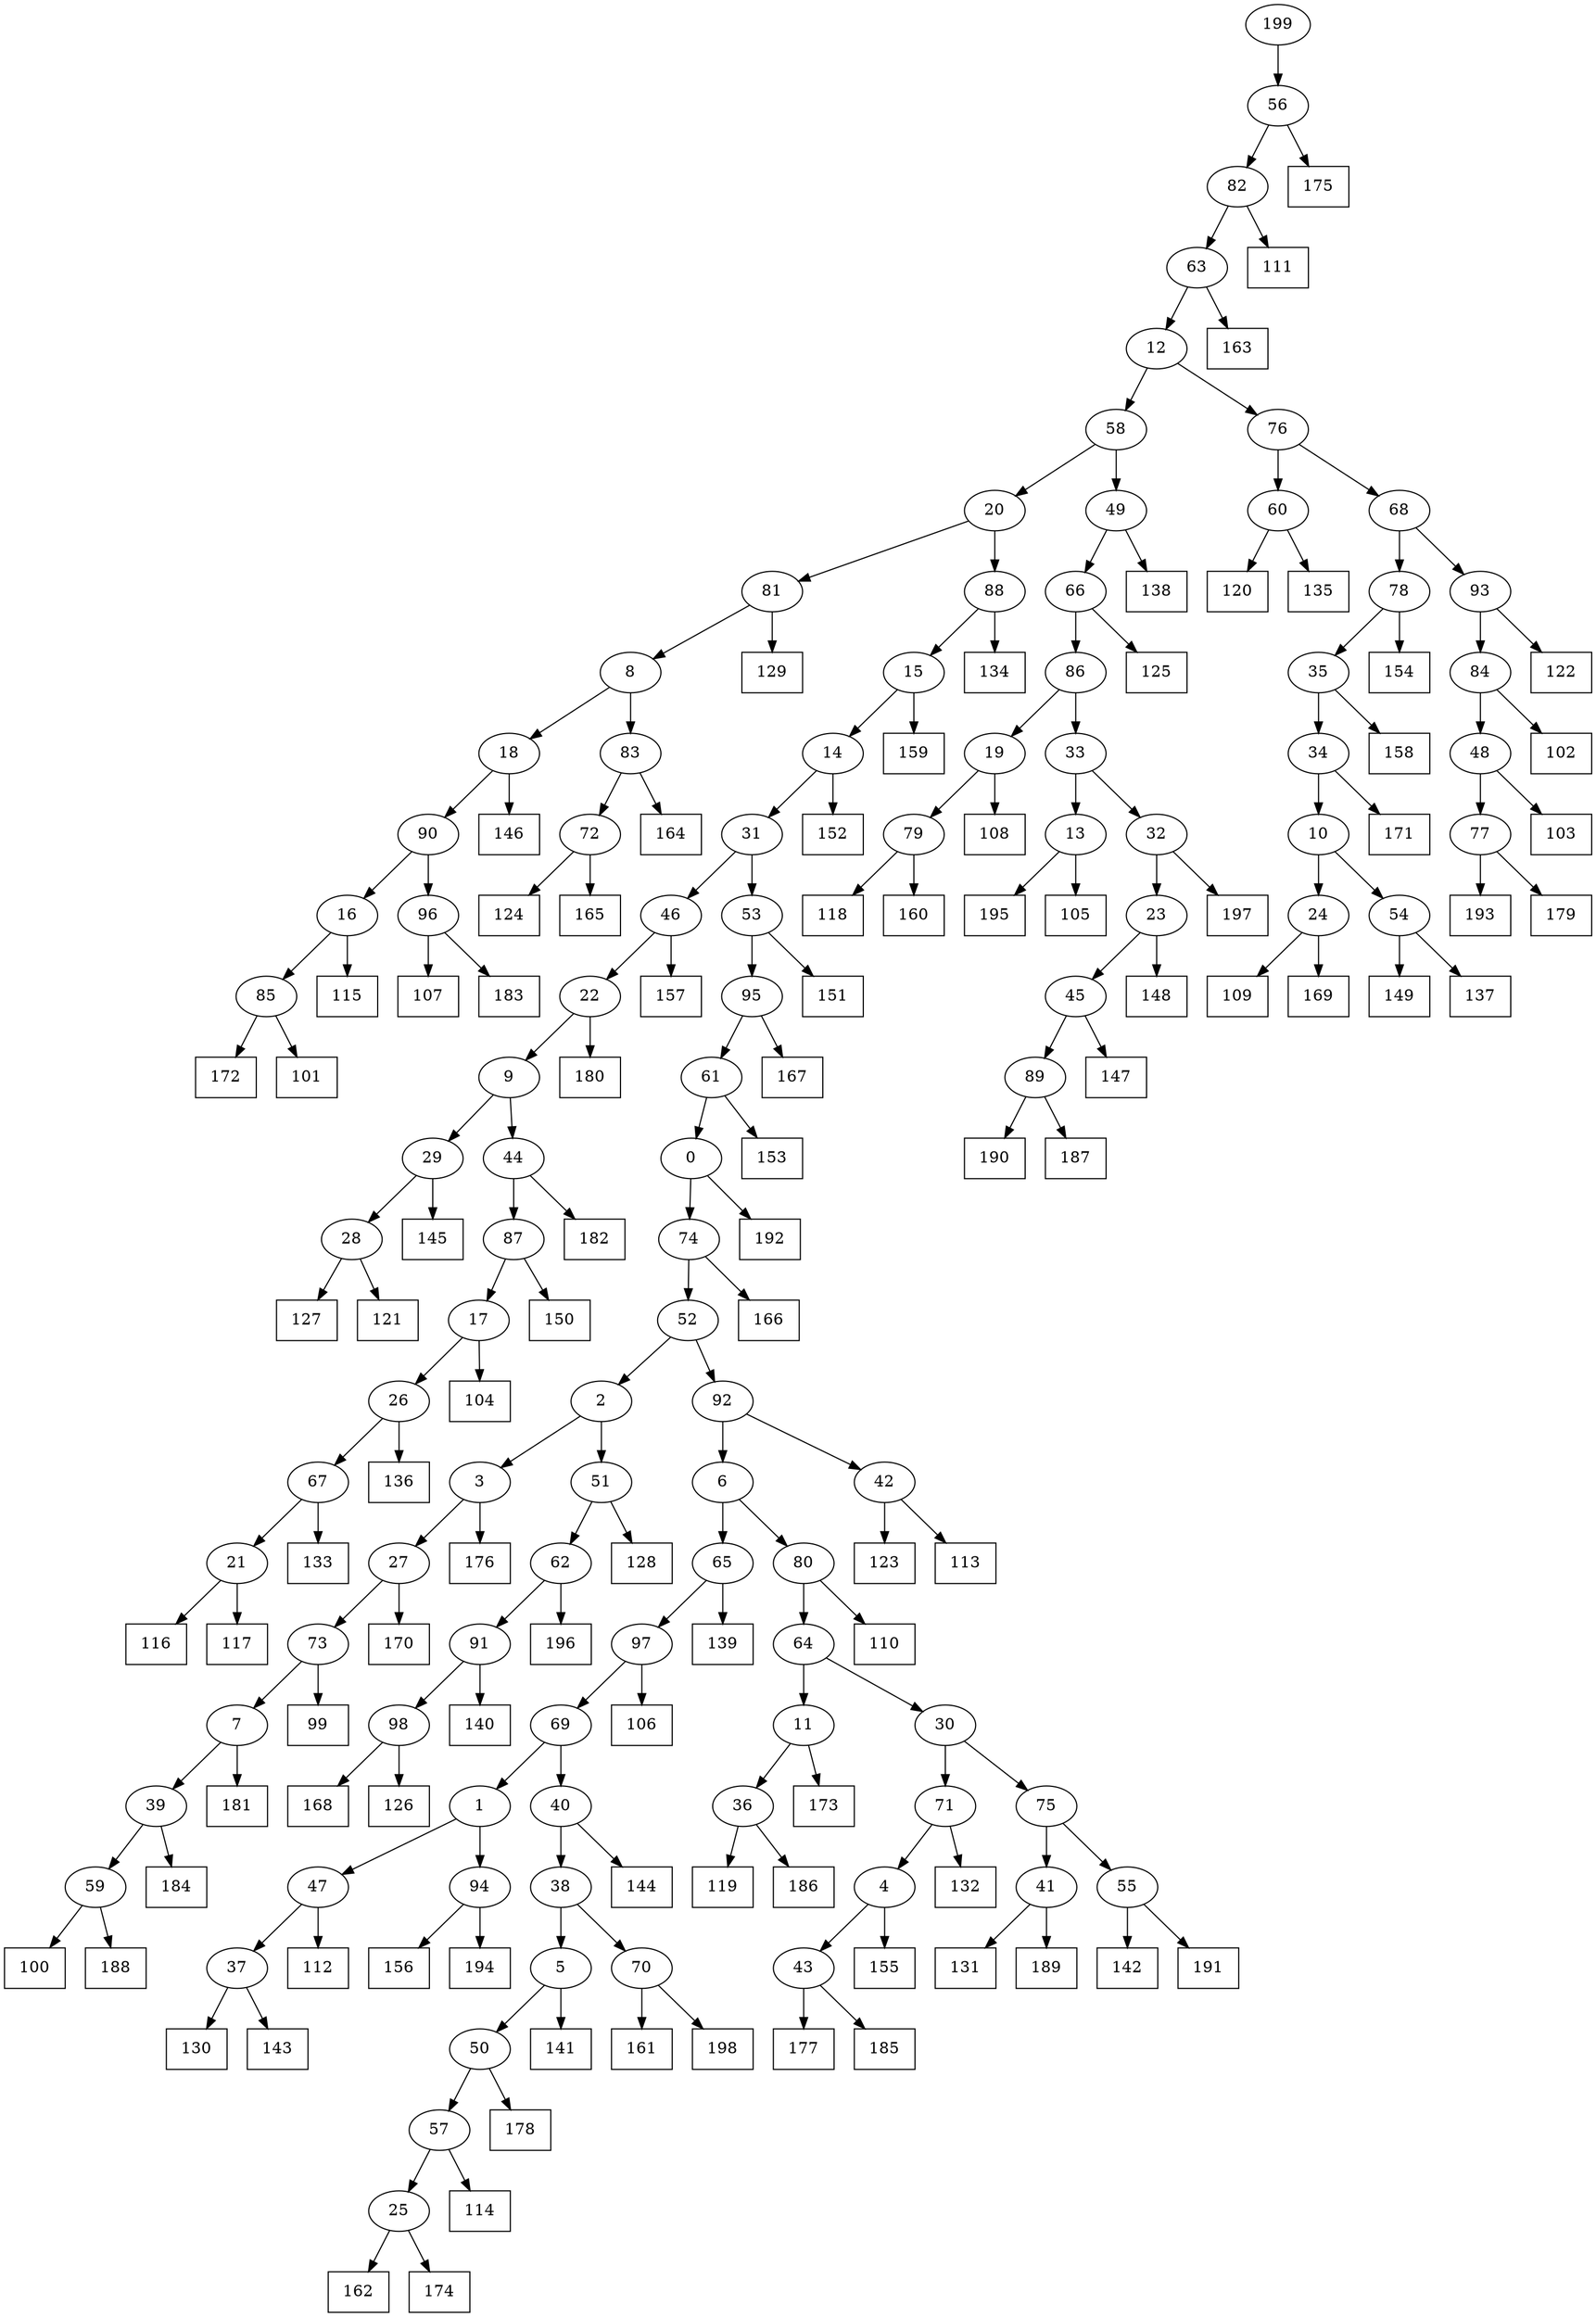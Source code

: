 digraph G {
0[label="0"];
1[label="1"];
2[label="2"];
3[label="3"];
4[label="4"];
5[label="5"];
6[label="6"];
7[label="7"];
8[label="8"];
9[label="9"];
10[label="10"];
11[label="11"];
12[label="12"];
13[label="13"];
14[label="14"];
15[label="15"];
16[label="16"];
17[label="17"];
18[label="18"];
19[label="19"];
20[label="20"];
21[label="21"];
22[label="22"];
23[label="23"];
24[label="24"];
25[label="25"];
26[label="26"];
27[label="27"];
28[label="28"];
29[label="29"];
30[label="30"];
31[label="31"];
32[label="32"];
33[label="33"];
34[label="34"];
35[label="35"];
36[label="36"];
37[label="37"];
38[label="38"];
39[label="39"];
40[label="40"];
41[label="41"];
42[label="42"];
43[label="43"];
44[label="44"];
45[label="45"];
46[label="46"];
47[label="47"];
48[label="48"];
49[label="49"];
50[label="50"];
51[label="51"];
52[label="52"];
53[label="53"];
54[label="54"];
55[label="55"];
56[label="56"];
57[label="57"];
58[label="58"];
59[label="59"];
60[label="60"];
61[label="61"];
62[label="62"];
63[label="63"];
64[label="64"];
65[label="65"];
66[label="66"];
67[label="67"];
68[label="68"];
69[label="69"];
70[label="70"];
71[label="71"];
72[label="72"];
73[label="73"];
74[label="74"];
75[label="75"];
76[label="76"];
77[label="77"];
78[label="78"];
79[label="79"];
80[label="80"];
81[label="81"];
82[label="82"];
83[label="83"];
84[label="84"];
85[label="85"];
86[label="86"];
87[label="87"];
88[label="88"];
89[label="89"];
90[label="90"];
91[label="91"];
92[label="92"];
93[label="93"];
94[label="94"];
95[label="95"];
96[label="96"];
97[label="97"];
98[label="98"];
99[shape=box,label="124"];
100[shape=box,label="149"];
101[shape=box,label="137"];
102[shape=box,label="104"];
103[shape=box,label="130"];
104[shape=box,label="99"];
105[shape=box,label="143"];
106[shape=box,label="162"];
107[shape=box,label="131"];
108[shape=box,label="147"];
109[shape=box,label="110"];
110[shape=box,label="108"];
111[shape=box,label="196"];
112[shape=box,label="100"];
113[shape=box,label="176"];
114[shape=box,label="139"];
115[shape=box,label="115"];
116[shape=box,label="192"];
117[shape=box,label="112"];
118[shape=box,label="156"];
119[shape=box,label="197"];
120[shape=box,label="168"];
121[shape=box,label="122"];
122[shape=box,label="119"];
123[shape=box,label="153"];
124[shape=box,label="193"];
125[shape=box,label="154"];
126[shape=box,label="188"];
127[shape=box,label="195"];
128[shape=box,label="166"];
129[shape=box,label="103"];
130[shape=box,label="123"];
131[shape=box,label="128"];
132[shape=box,label="161"];
133[shape=box,label="163"];
134[shape=box,label="138"];
135[shape=box,label="140"];
136[shape=box,label="134"];
137[shape=box,label="189"];
138[shape=box,label="158"];
139[shape=box,label="172"];
140[shape=box,label="145"];
141[shape=box,label="177"];
142[shape=box,label="142"];
143[shape=box,label="109"];
144[shape=box,label="111"];
145[shape=box,label="186"];
146[shape=box,label="107"];
147[shape=box,label="190"];
148[shape=box,label="178"];
149[shape=box,label="125"];
150[shape=box,label="155"];
151[shape=box,label="106"];
152[shape=box,label="187"];
153[shape=box,label="157"];
154[shape=box,label="191"];
155[shape=box,label="116"];
156[shape=box,label="151"];
157[shape=box,label="150"];
158[shape=box,label="171"];
159[shape=box,label="126"];
160[shape=box,label="102"];
161[shape=box,label="182"];
162[shape=box,label="165"];
163[shape=box,label="152"];
164[shape=box,label="144"];
165[shape=box,label="105"];
166[shape=box,label="127"];
167[shape=box,label="181"];
168[shape=box,label="173"];
169[shape=box,label="129"];
170[shape=box,label="179"];
171[shape=box,label="174"];
172[shape=box,label="118"];
173[shape=box,label="164"];
174[shape=box,label="160"];
175[shape=box,label="184"];
176[shape=box,label="198"];
177[shape=box,label="117"];
178[shape=box,label="169"];
179[shape=box,label="121"];
180[shape=box,label="120"];
181[shape=box,label="146"];
182[shape=box,label="175"];
183[shape=box,label="194"];
184[shape=box,label="133"];
185[shape=box,label="132"];
186[shape=box,label="101"];
187[shape=box,label="170"];
188[shape=box,label="136"];
189[shape=box,label="113"];
190[shape=box,label="183"];
191[shape=box,label="185"];
192[shape=box,label="159"];
193[shape=box,label="148"];
194[shape=box,label="167"];
195[shape=box,label="180"];
196[shape=box,label="135"];
197[shape=box,label="114"];
198[shape=box,label="141"];
199[label="199"];
73->104 ;
7->167 ;
93->121 ;
65->114 ;
43->191 ;
14->31 ;
15->192 ;
64->30 ;
53->156 ;
54->100 ;
80->109 ;
98->120 ;
70->176 ;
54->101 ;
18->181 ;
4->43 ;
43->141 ;
85->186 ;
92->6 ;
91->98 ;
98->159 ;
94->183 ;
1->94 ;
82->144 ;
40->38 ;
47->117 ;
25->171 ;
76->60 ;
38->70 ;
95->194 ;
80->64 ;
35->138 ;
21->155 ;
96->190 ;
70->132 ;
71->4 ;
66->149 ;
78->35 ;
27->187 ;
67->21 ;
21->177 ;
60->196 ;
2->51 ;
28->166 ;
14->163 ;
49->134 ;
41->107 ;
79->172 ;
6->80 ;
72->162 ;
50->148 ;
2->3 ;
5->50 ;
67->184 ;
51->62 ;
69->40 ;
29->28 ;
26->67 ;
46->153 ;
48->129 ;
63->133 ;
76->68 ;
79->174 ;
83->72 ;
47->37 ;
37->103 ;
17->102 ;
62->111 ;
39->175 ;
25->106 ;
61->0 ;
0->116 ;
89->147 ;
32->23 ;
52->92 ;
60->180 ;
22->9 ;
36->122 ;
44->161 ;
40->164 ;
1->47 ;
8->83 ;
83->173 ;
20->88 ;
16->115 ;
97->151 ;
61->123 ;
3->113 ;
84->48 ;
31->46 ;
46->22 ;
48->77 ;
6->65 ;
94->118 ;
87->157 ;
92->42 ;
10->54 ;
4->150 ;
30->71 ;
68->93 ;
93->84 ;
77->170 ;
38->5 ;
5->198 ;
42->189 ;
23->45 ;
24->143 ;
19->79 ;
23->193 ;
45->89 ;
89->152 ;
58->20 ;
32->119 ;
51->131 ;
42->130 ;
75->41 ;
41->137 ;
30->75 ;
85->139 ;
96->146 ;
95->61 ;
52->2 ;
90->16 ;
16->85 ;
45->108 ;
72->99 ;
11->168 ;
9->44 ;
44->87 ;
84->160 ;
63->12 ;
12->76 ;
88->136 ;
74->128 ;
31->53 ;
13->127 ;
0->74 ;
74->52 ;
64->11 ;
8->18 ;
37->105 ;
20->81 ;
81->169 ;
53->95 ;
26->188 ;
88->15 ;
15->14 ;
19->110 ;
55->142 ;
58->49 ;
49->66 ;
87->17 ;
66->86 ;
86->19 ;
55->154 ;
11->36 ;
36->145 ;
7->39 ;
81->8 ;
56->82 ;
82->63 ;
35->34 ;
34->158 ;
199->56 ;
56->182 ;
28->179 ;
10->24 ;
24->178 ;
12->58 ;
59->126 ;
18->90 ;
90->96 ;
22->195 ;
57->197 ;
29->140 ;
39->59 ;
59->112 ;
34->10 ;
65->97 ;
97->69 ;
9->29 ;
33->32 ;
86->33 ;
33->13 ;
13->165 ;
69->1 ;
50->57 ;
57->25 ;
77->124 ;
73->7 ;
17->26 ;
3->27 ;
27->73 ;
75->55 ;
68->78 ;
78->125 ;
71->185 ;
62->91 ;
91->135 ;
}

